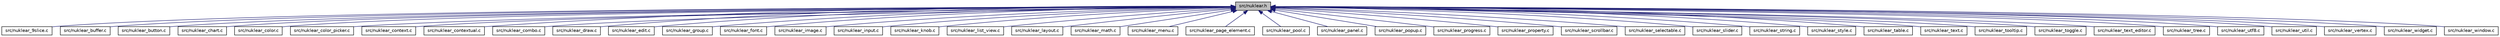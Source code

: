 digraph "src/nuklear.h"
{
 // LATEX_PDF_SIZE
  edge [fontname="Helvetica",fontsize="10",labelfontname="Helvetica",labelfontsize="10"];
  node [fontname="Helvetica",fontsize="10",shape=record];
  Node1 [label="src/nuklear.h",height=0.2,width=0.4,color="black", fillcolor="grey75", style="filled", fontcolor="black",tooltip="main API and documentation file"];
  Node1 -> Node2 [dir="back",color="midnightblue",fontsize="10",style="solid",fontname="Helvetica"];
  Node2 [label="src/nuklear_9slice.c",height=0.2,width=0.4,color="black", fillcolor="white", style="filled",URL="$nuklear__9slice_8c_source.html",tooltip=" "];
  Node1 -> Node3 [dir="back",color="midnightblue",fontsize="10",style="solid",fontname="Helvetica"];
  Node3 [label="src/nuklear_buffer.c",height=0.2,width=0.4,color="black", fillcolor="white", style="filled",URL="$nuklear__buffer_8c_source.html",tooltip=" "];
  Node1 -> Node4 [dir="back",color="midnightblue",fontsize="10",style="solid",fontname="Helvetica"];
  Node4 [label="src/nuklear_button.c",height=0.2,width=0.4,color="black", fillcolor="white", style="filled",URL="$nuklear__button_8c_source.html",tooltip=" "];
  Node1 -> Node5 [dir="back",color="midnightblue",fontsize="10",style="solid",fontname="Helvetica"];
  Node5 [label="src/nuklear_chart.c",height=0.2,width=0.4,color="black", fillcolor="white", style="filled",URL="$nuklear__chart_8c_source.html",tooltip=" "];
  Node1 -> Node6 [dir="back",color="midnightblue",fontsize="10",style="solid",fontname="Helvetica"];
  Node6 [label="src/nuklear_color.c",height=0.2,width=0.4,color="black", fillcolor="white", style="filled",URL="$nuklear__color_8c_source.html",tooltip=" "];
  Node1 -> Node7 [dir="back",color="midnightblue",fontsize="10",style="solid",fontname="Helvetica"];
  Node7 [label="src/nuklear_color_picker.c",height=0.2,width=0.4,color="black", fillcolor="white", style="filled",URL="$nuklear__color__picker_8c_source.html",tooltip=" "];
  Node1 -> Node8 [dir="back",color="midnightblue",fontsize="10",style="solid",fontname="Helvetica"];
  Node8 [label="src/nuklear_context.c",height=0.2,width=0.4,color="black", fillcolor="white", style="filled",URL="$nuklear__context_8c_source.html",tooltip=" "];
  Node1 -> Node9 [dir="back",color="midnightblue",fontsize="10",style="solid",fontname="Helvetica"];
  Node9 [label="src/nuklear_contextual.c",height=0.2,width=0.4,color="black", fillcolor="white", style="filled",URL="$nuklear__contextual_8c_source.html",tooltip=" "];
  Node1 -> Node10 [dir="back",color="midnightblue",fontsize="10",style="solid",fontname="Helvetica"];
  Node10 [label="src/nuklear_combo.c",height=0.2,width=0.4,color="black", fillcolor="white", style="filled",URL="$nuklear__combo_8c_source.html",tooltip=" "];
  Node1 -> Node11 [dir="back",color="midnightblue",fontsize="10",style="solid",fontname="Helvetica"];
  Node11 [label="src/nuklear_draw.c",height=0.2,width=0.4,color="black", fillcolor="white", style="filled",URL="$nuklear__draw_8c_source.html",tooltip=" "];
  Node1 -> Node12 [dir="back",color="midnightblue",fontsize="10",style="solid",fontname="Helvetica"];
  Node12 [label="src/nuklear_edit.c",height=0.2,width=0.4,color="black", fillcolor="white", style="filled",URL="$nuklear__edit_8c_source.html",tooltip=" "];
  Node1 -> Node13 [dir="back",color="midnightblue",fontsize="10",style="solid",fontname="Helvetica"];
  Node13 [label="src/nuklear_group.c",height=0.2,width=0.4,color="black", fillcolor="white", style="filled",URL="$nuklear__group_8c_source.html",tooltip=" "];
  Node1 -> Node14 [dir="back",color="midnightblue",fontsize="10",style="solid",fontname="Helvetica"];
  Node14 [label="src/nuklear_font.c",height=0.2,width=0.4,color="black", fillcolor="white", style="filled",URL="$nuklear__font_8c_source.html",tooltip=" "];
  Node1 -> Node15 [dir="back",color="midnightblue",fontsize="10",style="solid",fontname="Helvetica"];
  Node15 [label="src/nuklear_image.c",height=0.2,width=0.4,color="black", fillcolor="white", style="filled",URL="$nuklear__image_8c_source.html",tooltip=" "];
  Node1 -> Node16 [dir="back",color="midnightblue",fontsize="10",style="solid",fontname="Helvetica"];
  Node16 [label="src/nuklear_input.c",height=0.2,width=0.4,color="black", fillcolor="white", style="filled",URL="$nuklear__input_8c_source.html",tooltip=" "];
  Node1 -> Node17 [dir="back",color="midnightblue",fontsize="10",style="solid",fontname="Helvetica"];
  Node17 [label="src/nuklear_knob.c",height=0.2,width=0.4,color="black", fillcolor="white", style="filled",URL="$nuklear__knob_8c_source.html",tooltip=" "];
  Node1 -> Node18 [dir="back",color="midnightblue",fontsize="10",style="solid",fontname="Helvetica"];
  Node18 [label="src/nuklear_list_view.c",height=0.2,width=0.4,color="black", fillcolor="white", style="filled",URL="$nuklear__list__view_8c_source.html",tooltip=" "];
  Node1 -> Node19 [dir="back",color="midnightblue",fontsize="10",style="solid",fontname="Helvetica"];
  Node19 [label="src/nuklear_layout.c",height=0.2,width=0.4,color="black", fillcolor="white", style="filled",URL="$nuklear__layout_8c_source.html",tooltip=" "];
  Node1 -> Node20 [dir="back",color="midnightblue",fontsize="10",style="solid",fontname="Helvetica"];
  Node20 [label="src/nuklear_math.c",height=0.2,width=0.4,color="black", fillcolor="white", style="filled",URL="$nuklear__math_8c_source.html",tooltip=" "];
  Node1 -> Node21 [dir="back",color="midnightblue",fontsize="10",style="solid",fontname="Helvetica"];
  Node21 [label="src/nuklear_menu.c",height=0.2,width=0.4,color="black", fillcolor="white", style="filled",URL="$nuklear__menu_8c_source.html",tooltip=" "];
  Node1 -> Node22 [dir="back",color="midnightblue",fontsize="10",style="solid",fontname="Helvetica"];
  Node22 [label="src/nuklear_page_element.c",height=0.2,width=0.4,color="black", fillcolor="white", style="filled",URL="$nuklear__page__element_8c_source.html",tooltip=" "];
  Node1 -> Node23 [dir="back",color="midnightblue",fontsize="10",style="solid",fontname="Helvetica"];
  Node23 [label="src/nuklear_pool.c",height=0.2,width=0.4,color="black", fillcolor="white", style="filled",URL="$nuklear__pool_8c_source.html",tooltip=" "];
  Node1 -> Node24 [dir="back",color="midnightblue",fontsize="10",style="solid",fontname="Helvetica"];
  Node24 [label="src/nuklear_panel.c",height=0.2,width=0.4,color="black", fillcolor="white", style="filled",URL="$nuklear__panel_8c_source.html",tooltip=" "];
  Node1 -> Node25 [dir="back",color="midnightblue",fontsize="10",style="solid",fontname="Helvetica"];
  Node25 [label="src/nuklear_popup.c",height=0.2,width=0.4,color="black", fillcolor="white", style="filled",URL="$nuklear__popup_8c_source.html",tooltip=" "];
  Node1 -> Node26 [dir="back",color="midnightblue",fontsize="10",style="solid",fontname="Helvetica"];
  Node26 [label="src/nuklear_progress.c",height=0.2,width=0.4,color="black", fillcolor="white", style="filled",URL="$nuklear__progress_8c_source.html",tooltip=" "];
  Node1 -> Node27 [dir="back",color="midnightblue",fontsize="10",style="solid",fontname="Helvetica"];
  Node27 [label="src/nuklear_property.c",height=0.2,width=0.4,color="black", fillcolor="white", style="filled",URL="$nuklear__property_8c_source.html",tooltip=" "];
  Node1 -> Node28 [dir="back",color="midnightblue",fontsize="10",style="solid",fontname="Helvetica"];
  Node28 [label="src/nuklear_scrollbar.c",height=0.2,width=0.4,color="black", fillcolor="white", style="filled",URL="$nuklear__scrollbar_8c_source.html",tooltip=" "];
  Node1 -> Node29 [dir="back",color="midnightblue",fontsize="10",style="solid",fontname="Helvetica"];
  Node29 [label="src/nuklear_selectable.c",height=0.2,width=0.4,color="black", fillcolor="white", style="filled",URL="$nuklear__selectable_8c_source.html",tooltip=" "];
  Node1 -> Node30 [dir="back",color="midnightblue",fontsize="10",style="solid",fontname="Helvetica"];
  Node30 [label="src/nuklear_slider.c",height=0.2,width=0.4,color="black", fillcolor="white", style="filled",URL="$nuklear__slider_8c_source.html",tooltip=" "];
  Node1 -> Node31 [dir="back",color="midnightblue",fontsize="10",style="solid",fontname="Helvetica"];
  Node31 [label="src/nuklear_string.c",height=0.2,width=0.4,color="black", fillcolor="white", style="filled",URL="$nuklear__string_8c_source.html",tooltip=" "];
  Node1 -> Node32 [dir="back",color="midnightblue",fontsize="10",style="solid",fontname="Helvetica"];
  Node32 [label="src/nuklear_style.c",height=0.2,width=0.4,color="black", fillcolor="white", style="filled",URL="$nuklear__style_8c_source.html",tooltip=" "];
  Node1 -> Node33 [dir="back",color="midnightblue",fontsize="10",style="solid",fontname="Helvetica"];
  Node33 [label="src/nuklear_table.c",height=0.2,width=0.4,color="black", fillcolor="white", style="filled",URL="$nuklear__table_8c_source.html",tooltip=" "];
  Node1 -> Node34 [dir="back",color="midnightblue",fontsize="10",style="solid",fontname="Helvetica"];
  Node34 [label="src/nuklear_text.c",height=0.2,width=0.4,color="black", fillcolor="white", style="filled",URL="$nuklear__text_8c_source.html",tooltip=" "];
  Node1 -> Node35 [dir="back",color="midnightblue",fontsize="10",style="solid",fontname="Helvetica"];
  Node35 [label="src/nuklear_tooltip.c",height=0.2,width=0.4,color="black", fillcolor="white", style="filled",URL="$nuklear__tooltip_8c_source.html",tooltip=" "];
  Node1 -> Node36 [dir="back",color="midnightblue",fontsize="10",style="solid",fontname="Helvetica"];
  Node36 [label="src/nuklear_toggle.c",height=0.2,width=0.4,color="black", fillcolor="white", style="filled",URL="$nuklear__toggle_8c_source.html",tooltip=" "];
  Node1 -> Node37 [dir="back",color="midnightblue",fontsize="10",style="solid",fontname="Helvetica"];
  Node37 [label="src/nuklear_text_editor.c",height=0.2,width=0.4,color="black", fillcolor="white", style="filled",URL="$nuklear__text__editor_8c_source.html",tooltip=" "];
  Node1 -> Node38 [dir="back",color="midnightblue",fontsize="10",style="solid",fontname="Helvetica"];
  Node38 [label="src/nuklear_tree.c",height=0.2,width=0.4,color="black", fillcolor="white", style="filled",URL="$nuklear__tree_8c_source.html",tooltip=" "];
  Node1 -> Node39 [dir="back",color="midnightblue",fontsize="10",style="solid",fontname="Helvetica"];
  Node39 [label="src/nuklear_utf8.c",height=0.2,width=0.4,color="black", fillcolor="white", style="filled",URL="$nuklear__utf8_8c_source.html",tooltip=" "];
  Node1 -> Node40 [dir="back",color="midnightblue",fontsize="10",style="solid",fontname="Helvetica"];
  Node40 [label="src/nuklear_util.c",height=0.2,width=0.4,color="black", fillcolor="white", style="filled",URL="$nuklear__util_8c_source.html",tooltip=" "];
  Node1 -> Node41 [dir="back",color="midnightblue",fontsize="10",style="solid",fontname="Helvetica"];
  Node41 [label="src/nuklear_vertex.c",height=0.2,width=0.4,color="black", fillcolor="white", style="filled",URL="$nuklear__vertex_8c_source.html",tooltip=" "];
  Node1 -> Node42 [dir="back",color="midnightblue",fontsize="10",style="solid",fontname="Helvetica"];
  Node42 [label="src/nuklear_widget.c",height=0.2,width=0.4,color="black", fillcolor="white", style="filled",URL="$nuklear__widget_8c_source.html",tooltip=" "];
  Node1 -> Node43 [dir="back",color="midnightblue",fontsize="10",style="solid",fontname="Helvetica"];
  Node43 [label="src/nuklear_window.c",height=0.2,width=0.4,color="black", fillcolor="white", style="filled",URL="$nuklear__window_8c_source.html",tooltip=" "];
}
